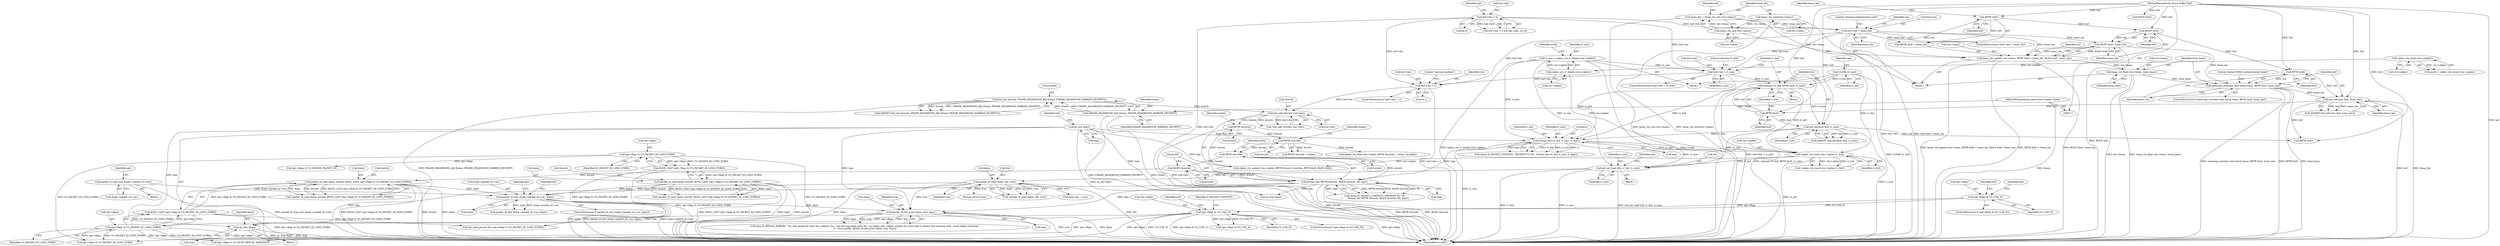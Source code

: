 digraph "0_openvpn_11d21349a4e7e38a025849479b36ace7c2eec2ee@API" {
"1000551" [label="(Call,gc_free (&gc))"];
"1000128" [label="(Call,gc_init (&gc))"];
"1000528" [label="(Call,packet_id_net_print (&pin, true, &gc))"];
"1000479" [label="(Call,packet_id_test (&opt->packet_id->rec, &pin))"];
"1000471" [label="(Call,packet_id_reap_test (&opt->packet_id->rec))"];
"1000374" [label="(Call,packet_id_read (&pin, &work, BOOL_CAST (opt->flags & CO_PACKET_ID_LONG_FORM)))"];
"1000355" [label="(Call,BLEN (&work))"];
"1000352" [label="(Call,BPTR (&work))"];
"1000335" [label="(Call,BPTR (&work))"];
"1000312" [label="(Call,BPTR (&work))"];
"1000298" [label="(Call,buf_safe (&work, buf->len))"];
"1000232" [label="(Call,buf_init (&work, FRAME_HEADROOM_ADJ (frame, FRAME_HEADROOM_MARKER_DECRYPT)))"];
"1000235" [label="(Call,FRAME_HEADROOM_ADJ (frame, FRAME_HEADROOM_MARKER_DECRYPT))"];
"1000121" [label="(MethodParameterIn,const struct frame* frame)"];
"1000280" [label="(Call,buf->len < 1)"];
"1000133" [label="(Call,buf->len > 0)"];
"1000174" [label="(Call,buf->len < hmac_len)"];
"1000167" [label="(Call,hmac_len = hmac_ctx_size (ctx->hmac))"];
"1000169" [label="(Call,hmac_ctx_size (ctx->hmac))"];
"1000163" [label="(Call,hmac_ctx_reset(ctx->hmac))"];
"1000248" [label="(Call,buf->len < iv_size)"];
"1000223" [label="(Call,iv_size = cipher_ctx_iv_length (ctx->cipher))"];
"1000225" [label="(Call,cipher_ctx_iv_length (ctx->cipher))"];
"1000218" [label="(Call,cipher_ctx_mode (ctx->cipher))"];
"1000379" [label="(Call,BOOL_CAST (opt->flags & CO_PACKET_ID_LONG_FORM))"];
"1000380" [label="(Call,opt->flags & CO_PACKET_ID_LONG_FORM)"];
"1000265" [label="(Call,opt->flags & CO_USE_IV)"];
"1000241" [label="(Call,opt->flags & CO_USE_IV)"];
"1000446" [label="(Call,packet_id_read (&pin, &work, BOOL_CAST (opt->flags & CO_PACKET_ID_LONG_FORM)))"];
"1000451" [label="(Call,BOOL_CAST (opt->flags & CO_PACKET_ID_LONG_FORM))"];
"1000452" [label="(Call,opt->flags & CO_PACKET_ID_LONG_FORM)"];
"1000418" [label="(Call,packet_id_read (&pin, &b, true))"];
"1000411" [label="(Call,buf_set_read (&b, iv_buf, iv_size))"];
"1000289" [label="(Call,cipher_ctx_reset (ctx->cipher, iv_buf))"];
"1000238" [label="(Call,CLEAR (iv_buf))"];
"1000273" [label="(Call,format_hex (iv_buf, iv_size, 0, &gc))"];
"1000255" [label="(Call,memcpy (iv_buf, BPTR (buf), iv_size))"];
"1000257" [label="(Call,BPTR (buf))"];
"1000207" [label="(Call,buf_advance (buf, hmac_len))"];
"1000201" [label="(Call,BPTR (buf))"];
"1000190" [label="(Call,BLEN (buf))"];
"1000186" [label="(Call,BPTR (buf))"];
"1000118" [label="(MethodParameterIn,struct buffer *buf)"];
"1000199" [label="(Call,memcmp_constant_time (local_hmac, BPTR (buf), hmac_len))"];
"1000193" [label="(Call,hmac_ctx_final (ctx->hmac, local_hmac))"];
"1000181" [label="(Call,hmac_ctx_update (ctx->hmac, BPTR (buf) + hmac_len, BLEN (buf) - hmac_len))"];
"1000189" [label="(Call,BLEN (buf) - hmac_len)"];
"1000261" [label="(Call,buf_advance (buf, iv_size))"];
"1000351" [label="(Call,format_hex (BPTR (&work), BLEN (&work), 80, &gc))"];
"1000167" [label="(Call,hmac_len = hmac_ctx_size (ctx->hmac))"];
"1000183" [label="(Identifier,ctx)"];
"1000173" [label="(ControlStructure,if (buf->len < hmac_len))"];
"1000445" [label="(Call,!packet_id_read (&pin, &work, BOOL_CAST (opt->flags & CO_PACKET_ID_LONG_FORM)))"];
"1000169" [label="(Call,hmac_ctx_size (ctx->hmac))"];
"1000168" [label="(Identifier,hmac_len)"];
"1000223" [label="(Call,iv_size = cipher_ctx_iv_length (ctx->cipher))"];
"1000137" [label="(Literal,0)"];
"1000532" [label="(Call,&gc)"];
"1000191" [label="(Identifier,buf)"];
"1000531" [label="(Identifier,true)"];
"1000206" [label="(Call,ASSERT (buf_advance (buf, hmac_len)))"];
"1000399" [label="(Block,)"];
"1000187" [label="(Identifier,buf)"];
"1000417" [label="(Call,!packet_id_read (&pin, &b, true))"];
"1000319" [label="(Call,BLEN (buf))"];
"1000351" [label="(Call,format_hex (BPTR (&work), BLEN (&work), 80, &gc))"];
"1000330" [label="(Call,cipher_ctx_final (ctx->cipher, BPTR (&work) + outlen, &outlen))"];
"1000185" [label="(Call,BPTR (buf) + hmac_len)"];
"1000139" [label="(Identifier,opt)"];
"1000556" [label="(MethodReturn,RET)"];
"1000334" [label="(Call,BPTR (&work) + outlen)"];
"1000348" [label="(Call,dmsg (D_PACKET_CONTENT, \"DECRYPT TO: %s\",\n\t       format_hex (BPTR (&work), BLEN (&work), 80, &gc)))"];
"1000317" [label="(Call,BPTR (buf))"];
"1000178" [label="(Identifier,hmac_len)"];
"1000373" [label="(Call,!packet_id_read (&pin, &work, BOOL_CAST (opt->flags & CO_PACKET_ID_LONG_FORM)))"];
"1000555" [label="(Identifier,false)"];
"1000273" [label="(Call,format_hex (iv_buf, iv_size, 0, &gc))"];
"1000335" [label="(Call,BPTR (&work))"];
"1000263" [label="(Identifier,iv_size)"];
"1000129" [label="(Call,&gc)"];
"1000207" [label="(Call,buf_advance (buf, hmac_len))"];
"1000199" [label="(Call,memcmp_constant_time (local_hmac, BPTR (buf), hmac_len))"];
"1000274" [label="(Identifier,iv_buf)"];
"1000281" [label="(Call,buf->len)"];
"1000280" [label="(Call,buf->len < 1)"];
"1000288" [label="(Call,!cipher_ctx_reset (ctx->cipher, iv_buf))"];
"1000193" [label="(Call,hmac_ctx_final (ctx->hmac, local_hmac))"];
"1000226" [label="(Call,ctx->cipher)"];
"1000275" [label="(Identifier,iv_size)"];
"1000242" [label="(Call,opt->flags)"];
"1000276" [label="(Literal,0)"];
"1000456" [label="(Identifier,CO_PACKET_ID_LONG_FORM)"];
"1000298" [label="(Call,buf_safe (&work, buf->len))"];
"1000175" [label="(Call,buf->len)"];
"1000357" [label="(Identifier,work)"];
"1000194" [label="(Call,ctx->hmac)"];
"1000163" [label="(Call,hmac_ctx_reset(ctx->hmac))"];
"1000190" [label="(Call,BLEN (buf))"];
"1000231" [label="(Call,ASSERT (buf_init (&work, FRAME_HEADROOM_ADJ (frame, FRAME_HEADROOM_MARKER_DECRYPT))))"];
"1000524" [label="(Call,msg (D_REPLAY_ERRORS, \"%s: bad packet ID (may be a replay): %s -- see the man page entry for --no-replay and --replay-window for more info or silence this warning with --mute-replay-warnings\",\n\t\t   error_prefix, packet_id_net_print (&pin, true, &gc)))"];
"1000463" [label="(Call,opt->flags & CO_IGNORE_PACKET_ID)"];
"1000181" [label="(Call,hmac_ctx_update (ctx->hmac, BPTR (buf) + hmac_len, BLEN (buf) - hmac_len))"];
"1000134" [label="(Call,buf->len)"];
"1000247" [label="(ControlStructure,if (buf->len < iv_size))"];
"1000128" [label="(Call,gc_init (&gc))"];
"1000426" [label="(Call,have_pin = true)"];
"1000259" [label="(Identifier,iv_size)"];
"1000402" [label="(Call,opt->flags & CO_USE_IV)"];
"1000421" [label="(Call,&b)"];
"1000234" [label="(Identifier,work)"];
"1000250" [label="(Identifier,buf)"];
"1000299" [label="(Call,&work)"];
"1000271" [label="(Identifier,D_PACKET_CONTENT)"];
"1000265" [label="(Call,opt->flags & CO_USE_IV)"];
"1000415" [label="(Identifier,iv_size)"];
"1000316" [label="(Identifier,outlen)"];
"1000202" [label="(Identifier,buf)"];
"1000192" [label="(Identifier,hmac_len)"];
"1000381" [label="(Call,opt->flags)"];
"1000225" [label="(Call,cipher_ctx_iv_length (ctx->cipher))"];
"1000186" [label="(Call,BPTR (buf))"];
"1000499" [label="(Call,opt->pid_persist && (opt->flags & CO_PACKET_ID_LONG_FORM))"];
"1000248" [label="(Call,buf->len < iv_size)"];
"1000241" [label="(Call,opt->flags & CO_USE_IV)"];
"1000236" [label="(Identifier,frame)"];
"1000472" [label="(Call,&opt->packet_id->rec)"];
"1000452" [label="(Call,opt->flags & CO_PACKET_ID_LONG_FORM)"];
"1000208" [label="(Identifier,buf)"];
"1000232" [label="(Call,buf_init (&work, FRAME_HEADROOM_ADJ (frame, FRAME_HEADROOM_MARKER_DECRYPT)))"];
"1000270" [label="(Call,dmsg (D_PACKET_CONTENT, \"DECRYPT IV: %s\", format_hex (iv_buf, iv_size, 0, &gc)))"];
"1000352" [label="(Call,BPTR (&work))"];
"1000353" [label="(Call,&work)"];
"1000356" [label="(Call,&work)"];
"1000266" [label="(Call,opt->flags)"];
"1000267" [label="(Identifier,opt)"];
"1000420" [label="(Identifier,pin)"];
"1000261" [label="(Call,buf_advance (buf, iv_size))"];
"1000243" [label="(Identifier,opt)"];
"1000529" [label="(Call,&pin)"];
"1000269" [label="(Identifier,CO_USE_IV)"];
"1000233" [label="(Call,&work)"];
"1000237" [label="(Identifier,FRAME_HEADROOM_MARKER_DECRYPT)"];
"1000478" [label="(ControlStructure,if (packet_id_test (&opt->packet_id->rec, &pin)))"];
"1000451" [label="(Call,BOOL_CAST (opt->flags & CO_PACKET_ID_LONG_FORM))"];
"1000423" [label="(Identifier,true)"];
"1000189" [label="(Call,BLEN (buf) - hmac_len)"];
"1000374" [label="(Call,packet_id_read (&pin, &work, BOOL_CAST (opt->flags & CO_PACKET_ID_LONG_FORM)))"];
"1000377" [label="(Call,&work)"];
"1000308" [label="(Call,cipher_ctx_update (ctx->cipher, BPTR (&work), &outlen, BPTR (buf), BLEN (buf)))"];
"1000118" [label="(MethodParameterIn,struct buffer *buf)"];
"1000201" [label="(Call,BPTR (buf))"];
"1000453" [label="(Call,opt->flags)"];
"1000262" [label="(Identifier,buf)"];
"1000336" [label="(Call,&work)"];
"1000257" [label="(Call,BPTR (buf))"];
"1000132" [label="(Call,buf->len > 0 && opt->key_ctx_bi)"];
"1000539" [label="(Call,gc_free (&gc))"];
"1000446" [label="(Call,packet_id_read (&pin, &work, BOOL_CAST (opt->flags & CO_PACKET_ID_LONG_FORM)))"];
"1000135" [label="(Identifier,buf)"];
"1000412" [label="(Call,&b)"];
"1000240" [label="(ControlStructure,if (opt->flags & CO_USE_IV))"];
"1000418" [label="(Call,packet_id_read (&pin, &b, true))"];
"1000521" [label="(Identifier,opt)"];
"1000209" [label="(Identifier,hmac_len)"];
"1000359" [label="(Call,&gc)"];
"1000122" [label="(Block,)"];
"1000379" [label="(Call,BOOL_CAST (opt->flags & CO_PACKET_ID_LONG_FORM))"];
"1000246" [label="(Block,)"];
"1000479" [label="(Call,packet_id_test (&opt->packet_id->rec, &pin))"];
"1000483" [label="(Identifier,opt)"];
"1000133" [label="(Call,buf->len > 0)"];
"1000290" [label="(Call,ctx->cipher)"];
"1000170" [label="(Call,ctx->hmac)"];
"1000238" [label="(Call,CLEAR (iv_buf))"];
"1000277" [label="(Call,&gc)"];
"1000503" [label="(Call,opt->flags & CO_PACKET_ID_LONG_FORM)"];
"1000449" [label="(Call,&work)"];
"1000164" [label="(Call,ctx->hmac)"];
"1000264" [label="(ControlStructure,if (opt->flags & CO_USE_IV))"];
"1000180" [label="(Literal,\"missing authentication info\")"];
"1000471" [label="(Call,packet_id_reap_test (&opt->packet_id->rec))"];
"1000297" [label="(Call,!buf_safe (&work, buf->len))"];
"1000205" [label="(Literal,\"packet HMAC authentication failed\")"];
"1000254" [label="(Literal,\"missing IV info\")"];
"1000380" [label="(Call,opt->flags & CO_PACKET_ID_LONG_FORM)"];
"1000493" [label="(Identifier,opt)"];
"1000249" [label="(Call,buf->len)"];
"1000235" [label="(Call,FRAME_HEADROOM_ADJ (frame, FRAME_HEADROOM_MARKER_DECRYPT))"];
"1000289" [label="(Call,cipher_ctx_reset (ctx->cipher, iv_buf))"];
"1000284" [label="(Literal,1)"];
"1000551" [label="(Call,gc_free (&gc))"];
"1000411" [label="(Call,buf_set_read (&b, iv_buf, iv_size))"];
"1000256" [label="(Identifier,iv_buf)"];
"1000528" [label="(Call,packet_id_net_print (&pin, true, &gc))"];
"1000301" [label="(Call,buf->len)"];
"1000219" [label="(Call,ctx->cipher)"];
"1000203" [label="(Identifier,hmac_len)"];
"1000470" [label="(Block,)"];
"1000375" [label="(Call,&pin)"];
"1000313" [label="(Call,&work)"];
"1000214" [label="(Block,)"];
"1000174" [label="(Call,buf->len < hmac_len)"];
"1000198" [label="(ControlStructure,if (memcmp_constant_time (local_hmac, BPTR (buf), hmac_len)))"];
"1000552" [label="(Call,&gc)"];
"1000224" [label="(Identifier,iv_size)"];
"1000255" [label="(Call,memcpy (iv_buf, BPTR (buf), iv_size))"];
"1000121" [label="(MethodParameterIn,const struct frame* frame)"];
"1000480" [label="(Call,&opt->packet_id->rec)"];
"1000160" [label="(Block,)"];
"1000239" [label="(Identifier,iv_buf)"];
"1000176" [label="(Identifier,buf)"];
"1000447" [label="(Call,&pin)"];
"1000279" [label="(ControlStructure,if (buf->len < 1))"];
"1000195" [label="(Identifier,ctx)"];
"1000358" [label="(Literal,80)"];
"1000384" [label="(Identifier,CO_PACKET_ID_LONG_FORM)"];
"1000414" [label="(Identifier,iv_buf)"];
"1000188" [label="(Identifier,hmac_len)"];
"1000200" [label="(Identifier,local_hmac)"];
"1000355" [label="(Call,BLEN (&work))"];
"1000218" [label="(Call,cipher_ctx_mode (ctx->cipher))"];
"1000282" [label="(Identifier,buf)"];
"1000419" [label="(Call,&pin)"];
"1000519" [label="(Call,opt->flags & CO_MUTE_REPLAY_WARNINGS)"];
"1000338" [label="(Identifier,outlen)"];
"1000258" [label="(Identifier,buf)"];
"1000542" [label="(Return,return true;)"];
"1000286" [label="(Literal,\"missing payload\")"];
"1000291" [label="(Identifier,ctx)"];
"1000252" [label="(Identifier,iv_size)"];
"1000486" [label="(Call,&pin)"];
"1000245" [label="(Identifier,CO_USE_IV)"];
"1000293" [label="(Identifier,iv_buf)"];
"1000312" [label="(Call,BPTR (&work))"];
"1000260" [label="(Call,ASSERT (buf_advance (buf, iv_size)))"];
"1000197" [label="(Identifier,local_hmac)"];
"1000489" [label="(Call,packet_id_add (&opt->packet_id->rec, &pin))"];
"1000182" [label="(Call,ctx->hmac)"];
"1000216" [label="(Call,mode = cipher_ctx_mode (ctx->cipher))"];
"1000551" -> "1000122"  [label="AST: "];
"1000551" -> "1000552"  [label="CFG: "];
"1000552" -> "1000551"  [label="AST: "];
"1000555" -> "1000551"  [label="CFG: "];
"1000551" -> "1000556"  [label="DDG: gc_free (&gc)"];
"1000551" -> "1000556"  [label="DDG: &gc"];
"1000128" -> "1000551"  [label="DDG: &gc"];
"1000528" -> "1000551"  [label="DDG: &gc"];
"1000351" -> "1000551"  [label="DDG: &gc"];
"1000128" -> "1000122"  [label="AST: "];
"1000128" -> "1000129"  [label="CFG: "];
"1000129" -> "1000128"  [label="AST: "];
"1000135" -> "1000128"  [label="CFG: "];
"1000128" -> "1000556"  [label="DDG: gc_init (&gc)"];
"1000128" -> "1000273"  [label="DDG: &gc"];
"1000128" -> "1000351"  [label="DDG: &gc"];
"1000128" -> "1000528"  [label="DDG: &gc"];
"1000128" -> "1000539"  [label="DDG: &gc"];
"1000528" -> "1000524"  [label="AST: "];
"1000528" -> "1000532"  [label="CFG: "];
"1000529" -> "1000528"  [label="AST: "];
"1000531" -> "1000528"  [label="AST: "];
"1000532" -> "1000528"  [label="AST: "];
"1000524" -> "1000528"  [label="CFG: "];
"1000528" -> "1000556"  [label="DDG: true"];
"1000528" -> "1000556"  [label="DDG: &pin"];
"1000528" -> "1000524"  [label="DDG: &pin"];
"1000528" -> "1000524"  [label="DDG: true"];
"1000528" -> "1000524"  [label="DDG: &gc"];
"1000479" -> "1000528"  [label="DDG: &pin"];
"1000418" -> "1000528"  [label="DDG: true"];
"1000351" -> "1000528"  [label="DDG: &gc"];
"1000479" -> "1000478"  [label="AST: "];
"1000479" -> "1000486"  [label="CFG: "];
"1000480" -> "1000479"  [label="AST: "];
"1000486" -> "1000479"  [label="AST: "];
"1000493" -> "1000479"  [label="CFG: "];
"1000521" -> "1000479"  [label="CFG: "];
"1000479" -> "1000556"  [label="DDG: &pin"];
"1000479" -> "1000556"  [label="DDG: packet_id_test (&opt->packet_id->rec, &pin)"];
"1000479" -> "1000556"  [label="DDG: &opt->packet_id->rec"];
"1000471" -> "1000479"  [label="DDG: &opt->packet_id->rec"];
"1000374" -> "1000479"  [label="DDG: &pin"];
"1000446" -> "1000479"  [label="DDG: &pin"];
"1000418" -> "1000479"  [label="DDG: &pin"];
"1000479" -> "1000489"  [label="DDG: &opt->packet_id->rec"];
"1000479" -> "1000489"  [label="DDG: &pin"];
"1000471" -> "1000470"  [label="AST: "];
"1000471" -> "1000472"  [label="CFG: "];
"1000472" -> "1000471"  [label="AST: "];
"1000483" -> "1000471"  [label="CFG: "];
"1000471" -> "1000556"  [label="DDG: packet_id_reap_test (&opt->packet_id->rec)"];
"1000374" -> "1000373"  [label="AST: "];
"1000374" -> "1000379"  [label="CFG: "];
"1000375" -> "1000374"  [label="AST: "];
"1000377" -> "1000374"  [label="AST: "];
"1000379" -> "1000374"  [label="AST: "];
"1000373" -> "1000374"  [label="CFG: "];
"1000374" -> "1000556"  [label="DDG: &work"];
"1000374" -> "1000556"  [label="DDG: &pin"];
"1000374" -> "1000556"  [label="DDG: BOOL_CAST (opt->flags & CO_PACKET_ID_LONG_FORM)"];
"1000374" -> "1000373"  [label="DDG: &pin"];
"1000374" -> "1000373"  [label="DDG: &work"];
"1000374" -> "1000373"  [label="DDG: BOOL_CAST (opt->flags & CO_PACKET_ID_LONG_FORM)"];
"1000355" -> "1000374"  [label="DDG: &work"];
"1000379" -> "1000374"  [label="DDG: opt->flags & CO_PACKET_ID_LONG_FORM"];
"1000355" -> "1000351"  [label="AST: "];
"1000355" -> "1000356"  [label="CFG: "];
"1000356" -> "1000355"  [label="AST: "];
"1000358" -> "1000355"  [label="CFG: "];
"1000355" -> "1000556"  [label="DDG: &work"];
"1000355" -> "1000351"  [label="DDG: &work"];
"1000352" -> "1000355"  [label="DDG: &work"];
"1000352" -> "1000351"  [label="AST: "];
"1000352" -> "1000353"  [label="CFG: "];
"1000353" -> "1000352"  [label="AST: "];
"1000357" -> "1000352"  [label="CFG: "];
"1000352" -> "1000351"  [label="DDG: &work"];
"1000335" -> "1000352"  [label="DDG: &work"];
"1000335" -> "1000334"  [label="AST: "];
"1000335" -> "1000336"  [label="CFG: "];
"1000336" -> "1000335"  [label="AST: "];
"1000338" -> "1000335"  [label="CFG: "];
"1000335" -> "1000330"  [label="DDG: &work"];
"1000335" -> "1000334"  [label="DDG: &work"];
"1000312" -> "1000335"  [label="DDG: &work"];
"1000312" -> "1000308"  [label="AST: "];
"1000312" -> "1000313"  [label="CFG: "];
"1000313" -> "1000312"  [label="AST: "];
"1000316" -> "1000312"  [label="CFG: "];
"1000312" -> "1000308"  [label="DDG: &work"];
"1000298" -> "1000312"  [label="DDG: &work"];
"1000298" -> "1000297"  [label="AST: "];
"1000298" -> "1000301"  [label="CFG: "];
"1000299" -> "1000298"  [label="AST: "];
"1000301" -> "1000298"  [label="AST: "];
"1000297" -> "1000298"  [label="CFG: "];
"1000298" -> "1000556"  [label="DDG: buf->len"];
"1000298" -> "1000297"  [label="DDG: &work"];
"1000298" -> "1000297"  [label="DDG: buf->len"];
"1000232" -> "1000298"  [label="DDG: &work"];
"1000280" -> "1000298"  [label="DDG: buf->len"];
"1000232" -> "1000231"  [label="AST: "];
"1000232" -> "1000235"  [label="CFG: "];
"1000233" -> "1000232"  [label="AST: "];
"1000235" -> "1000232"  [label="AST: "];
"1000231" -> "1000232"  [label="CFG: "];
"1000232" -> "1000556"  [label="DDG: FRAME_HEADROOM_ADJ (frame, FRAME_HEADROOM_MARKER_DECRYPT)"];
"1000232" -> "1000231"  [label="DDG: &work"];
"1000232" -> "1000231"  [label="DDG: FRAME_HEADROOM_ADJ (frame, FRAME_HEADROOM_MARKER_DECRYPT)"];
"1000235" -> "1000232"  [label="DDG: frame"];
"1000235" -> "1000232"  [label="DDG: FRAME_HEADROOM_MARKER_DECRYPT"];
"1000235" -> "1000237"  [label="CFG: "];
"1000236" -> "1000235"  [label="AST: "];
"1000237" -> "1000235"  [label="AST: "];
"1000235" -> "1000556"  [label="DDG: FRAME_HEADROOM_MARKER_DECRYPT"];
"1000235" -> "1000556"  [label="DDG: frame"];
"1000121" -> "1000235"  [label="DDG: frame"];
"1000121" -> "1000117"  [label="AST: "];
"1000121" -> "1000556"  [label="DDG: frame"];
"1000280" -> "1000279"  [label="AST: "];
"1000280" -> "1000284"  [label="CFG: "];
"1000281" -> "1000280"  [label="AST: "];
"1000284" -> "1000280"  [label="AST: "];
"1000286" -> "1000280"  [label="CFG: "];
"1000291" -> "1000280"  [label="CFG: "];
"1000280" -> "1000556"  [label="DDG: buf->len < 1"];
"1000133" -> "1000280"  [label="DDG: buf->len"];
"1000174" -> "1000280"  [label="DDG: buf->len"];
"1000248" -> "1000280"  [label="DDG: buf->len"];
"1000133" -> "1000132"  [label="AST: "];
"1000133" -> "1000137"  [label="CFG: "];
"1000134" -> "1000133"  [label="AST: "];
"1000137" -> "1000133"  [label="AST: "];
"1000139" -> "1000133"  [label="CFG: "];
"1000132" -> "1000133"  [label="CFG: "];
"1000133" -> "1000556"  [label="DDG: buf->len"];
"1000133" -> "1000132"  [label="DDG: buf->len"];
"1000133" -> "1000132"  [label="DDG: 0"];
"1000133" -> "1000174"  [label="DDG: buf->len"];
"1000133" -> "1000248"  [label="DDG: buf->len"];
"1000174" -> "1000173"  [label="AST: "];
"1000174" -> "1000178"  [label="CFG: "];
"1000175" -> "1000174"  [label="AST: "];
"1000178" -> "1000174"  [label="AST: "];
"1000180" -> "1000174"  [label="CFG: "];
"1000183" -> "1000174"  [label="CFG: "];
"1000174" -> "1000556"  [label="DDG: buf->len < hmac_len"];
"1000174" -> "1000556"  [label="DDG: buf->len"];
"1000167" -> "1000174"  [label="DDG: hmac_len"];
"1000174" -> "1000181"  [label="DDG: hmac_len"];
"1000174" -> "1000185"  [label="DDG: hmac_len"];
"1000174" -> "1000189"  [label="DDG: hmac_len"];
"1000174" -> "1000248"  [label="DDG: buf->len"];
"1000167" -> "1000160"  [label="AST: "];
"1000167" -> "1000169"  [label="CFG: "];
"1000168" -> "1000167"  [label="AST: "];
"1000169" -> "1000167"  [label="AST: "];
"1000176" -> "1000167"  [label="CFG: "];
"1000167" -> "1000556"  [label="DDG: hmac_ctx_size (ctx->hmac)"];
"1000169" -> "1000167"  [label="DDG: ctx->hmac"];
"1000169" -> "1000170"  [label="CFG: "];
"1000170" -> "1000169"  [label="AST: "];
"1000163" -> "1000169"  [label="DDG: ctx->hmac"];
"1000169" -> "1000181"  [label="DDG: ctx->hmac"];
"1000163" -> "1000160"  [label="AST: "];
"1000163" -> "1000164"  [label="CFG: "];
"1000164" -> "1000163"  [label="AST: "];
"1000168" -> "1000163"  [label="CFG: "];
"1000163" -> "1000556"  [label="DDG: hmac_ctx_reset(ctx->hmac)"];
"1000248" -> "1000247"  [label="AST: "];
"1000248" -> "1000252"  [label="CFG: "];
"1000249" -> "1000248"  [label="AST: "];
"1000252" -> "1000248"  [label="AST: "];
"1000254" -> "1000248"  [label="CFG: "];
"1000256" -> "1000248"  [label="CFG: "];
"1000248" -> "1000556"  [label="DDG: buf->len < iv_size"];
"1000223" -> "1000248"  [label="DDG: iv_size"];
"1000248" -> "1000255"  [label="DDG: iv_size"];
"1000223" -> "1000214"  [label="AST: "];
"1000223" -> "1000225"  [label="CFG: "];
"1000224" -> "1000223"  [label="AST: "];
"1000225" -> "1000223"  [label="AST: "];
"1000234" -> "1000223"  [label="CFG: "];
"1000223" -> "1000556"  [label="DDG: cipher_ctx_iv_length (ctx->cipher)"];
"1000223" -> "1000556"  [label="DDG: iv_size"];
"1000225" -> "1000223"  [label="DDG: ctx->cipher"];
"1000223" -> "1000273"  [label="DDG: iv_size"];
"1000223" -> "1000411"  [label="DDG: iv_size"];
"1000225" -> "1000226"  [label="CFG: "];
"1000226" -> "1000225"  [label="AST: "];
"1000218" -> "1000225"  [label="DDG: ctx->cipher"];
"1000225" -> "1000289"  [label="DDG: ctx->cipher"];
"1000218" -> "1000216"  [label="AST: "];
"1000218" -> "1000219"  [label="CFG: "];
"1000219" -> "1000218"  [label="AST: "];
"1000216" -> "1000218"  [label="CFG: "];
"1000218" -> "1000216"  [label="DDG: ctx->cipher"];
"1000379" -> "1000380"  [label="CFG: "];
"1000380" -> "1000379"  [label="AST: "];
"1000379" -> "1000556"  [label="DDG: opt->flags & CO_PACKET_ID_LONG_FORM"];
"1000380" -> "1000379"  [label="DDG: opt->flags"];
"1000380" -> "1000379"  [label="DDG: CO_PACKET_ID_LONG_FORM"];
"1000379" -> "1000499"  [label="DDG: opt->flags & CO_PACKET_ID_LONG_FORM"];
"1000380" -> "1000384"  [label="CFG: "];
"1000381" -> "1000380"  [label="AST: "];
"1000384" -> "1000380"  [label="AST: "];
"1000380" -> "1000556"  [label="DDG: CO_PACKET_ID_LONG_FORM"];
"1000380" -> "1000556"  [label="DDG: opt->flags"];
"1000265" -> "1000380"  [label="DDG: opt->flags"];
"1000380" -> "1000503"  [label="DDG: opt->flags"];
"1000380" -> "1000503"  [label="DDG: CO_PACKET_ID_LONG_FORM"];
"1000380" -> "1000519"  [label="DDG: opt->flags"];
"1000265" -> "1000264"  [label="AST: "];
"1000265" -> "1000269"  [label="CFG: "];
"1000266" -> "1000265"  [label="AST: "];
"1000269" -> "1000265"  [label="AST: "];
"1000271" -> "1000265"  [label="CFG: "];
"1000282" -> "1000265"  [label="CFG: "];
"1000265" -> "1000556"  [label="DDG: CO_USE_IV"];
"1000265" -> "1000556"  [label="DDG: opt->flags & CO_USE_IV"];
"1000265" -> "1000556"  [label="DDG: opt->flags"];
"1000241" -> "1000265"  [label="DDG: opt->flags"];
"1000241" -> "1000265"  [label="DDG: CO_USE_IV"];
"1000265" -> "1000402"  [label="DDG: opt->flags"];
"1000265" -> "1000402"  [label="DDG: CO_USE_IV"];
"1000265" -> "1000503"  [label="DDG: opt->flags"];
"1000265" -> "1000519"  [label="DDG: opt->flags"];
"1000241" -> "1000240"  [label="AST: "];
"1000241" -> "1000245"  [label="CFG: "];
"1000242" -> "1000241"  [label="AST: "];
"1000245" -> "1000241"  [label="AST: "];
"1000250" -> "1000241"  [label="CFG: "];
"1000267" -> "1000241"  [label="CFG: "];
"1000446" -> "1000445"  [label="AST: "];
"1000446" -> "1000451"  [label="CFG: "];
"1000447" -> "1000446"  [label="AST: "];
"1000449" -> "1000446"  [label="AST: "];
"1000451" -> "1000446"  [label="AST: "];
"1000445" -> "1000446"  [label="CFG: "];
"1000446" -> "1000556"  [label="DDG: &pin"];
"1000446" -> "1000556"  [label="DDG: &work"];
"1000446" -> "1000556"  [label="DDG: BOOL_CAST (opt->flags & CO_PACKET_ID_LONG_FORM)"];
"1000446" -> "1000445"  [label="DDG: &pin"];
"1000446" -> "1000445"  [label="DDG: &work"];
"1000446" -> "1000445"  [label="DDG: BOOL_CAST (opt->flags & CO_PACKET_ID_LONG_FORM)"];
"1000451" -> "1000446"  [label="DDG: opt->flags & CO_PACKET_ID_LONG_FORM"];
"1000451" -> "1000452"  [label="CFG: "];
"1000452" -> "1000451"  [label="AST: "];
"1000451" -> "1000556"  [label="DDG: opt->flags & CO_PACKET_ID_LONG_FORM"];
"1000452" -> "1000451"  [label="DDG: opt->flags"];
"1000452" -> "1000451"  [label="DDG: CO_PACKET_ID_LONG_FORM"];
"1000451" -> "1000499"  [label="DDG: opt->flags & CO_PACKET_ID_LONG_FORM"];
"1000452" -> "1000456"  [label="CFG: "];
"1000453" -> "1000452"  [label="AST: "];
"1000456" -> "1000452"  [label="AST: "];
"1000452" -> "1000556"  [label="DDG: CO_PACKET_ID_LONG_FORM"];
"1000452" -> "1000463"  [label="DDG: opt->flags"];
"1000452" -> "1000503"  [label="DDG: CO_PACKET_ID_LONG_FORM"];
"1000418" -> "1000417"  [label="AST: "];
"1000418" -> "1000423"  [label="CFG: "];
"1000419" -> "1000418"  [label="AST: "];
"1000421" -> "1000418"  [label="AST: "];
"1000423" -> "1000418"  [label="AST: "];
"1000417" -> "1000418"  [label="CFG: "];
"1000418" -> "1000556"  [label="DDG: &b"];
"1000418" -> "1000556"  [label="DDG: &pin"];
"1000418" -> "1000417"  [label="DDG: &pin"];
"1000418" -> "1000417"  [label="DDG: &b"];
"1000418" -> "1000417"  [label="DDG: true"];
"1000411" -> "1000418"  [label="DDG: &b"];
"1000418" -> "1000426"  [label="DDG: true"];
"1000418" -> "1000542"  [label="DDG: true"];
"1000411" -> "1000399"  [label="AST: "];
"1000411" -> "1000415"  [label="CFG: "];
"1000412" -> "1000411"  [label="AST: "];
"1000414" -> "1000411"  [label="AST: "];
"1000415" -> "1000411"  [label="AST: "];
"1000420" -> "1000411"  [label="CFG: "];
"1000411" -> "1000556"  [label="DDG: buf_set_read (&b, iv_buf, iv_size)"];
"1000411" -> "1000556"  [label="DDG: iv_buf"];
"1000411" -> "1000556"  [label="DDG: iv_size"];
"1000289" -> "1000411"  [label="DDG: iv_buf"];
"1000273" -> "1000411"  [label="DDG: iv_size"];
"1000261" -> "1000411"  [label="DDG: iv_size"];
"1000289" -> "1000288"  [label="AST: "];
"1000289" -> "1000293"  [label="CFG: "];
"1000290" -> "1000289"  [label="AST: "];
"1000293" -> "1000289"  [label="AST: "];
"1000288" -> "1000289"  [label="CFG: "];
"1000289" -> "1000556"  [label="DDG: iv_buf"];
"1000289" -> "1000288"  [label="DDG: ctx->cipher"];
"1000289" -> "1000288"  [label="DDG: iv_buf"];
"1000238" -> "1000289"  [label="DDG: iv_buf"];
"1000273" -> "1000289"  [label="DDG: iv_buf"];
"1000255" -> "1000289"  [label="DDG: iv_buf"];
"1000289" -> "1000308"  [label="DDG: ctx->cipher"];
"1000238" -> "1000214"  [label="AST: "];
"1000238" -> "1000239"  [label="CFG: "];
"1000239" -> "1000238"  [label="AST: "];
"1000243" -> "1000238"  [label="CFG: "];
"1000238" -> "1000556"  [label="DDG: CLEAR (iv_buf)"];
"1000238" -> "1000255"  [label="DDG: iv_buf"];
"1000238" -> "1000273"  [label="DDG: iv_buf"];
"1000273" -> "1000270"  [label="AST: "];
"1000273" -> "1000277"  [label="CFG: "];
"1000274" -> "1000273"  [label="AST: "];
"1000275" -> "1000273"  [label="AST: "];
"1000276" -> "1000273"  [label="AST: "];
"1000277" -> "1000273"  [label="AST: "];
"1000270" -> "1000273"  [label="CFG: "];
"1000273" -> "1000556"  [label="DDG: iv_size"];
"1000273" -> "1000270"  [label="DDG: iv_buf"];
"1000273" -> "1000270"  [label="DDG: iv_size"];
"1000273" -> "1000270"  [label="DDG: 0"];
"1000273" -> "1000270"  [label="DDG: &gc"];
"1000255" -> "1000273"  [label="DDG: iv_buf"];
"1000261" -> "1000273"  [label="DDG: iv_size"];
"1000273" -> "1000351"  [label="DDG: &gc"];
"1000255" -> "1000246"  [label="AST: "];
"1000255" -> "1000259"  [label="CFG: "];
"1000256" -> "1000255"  [label="AST: "];
"1000257" -> "1000255"  [label="AST: "];
"1000259" -> "1000255"  [label="AST: "];
"1000262" -> "1000255"  [label="CFG: "];
"1000255" -> "1000556"  [label="DDG: memcpy (iv_buf, BPTR (buf), iv_size)"];
"1000257" -> "1000255"  [label="DDG: buf"];
"1000255" -> "1000261"  [label="DDG: iv_size"];
"1000257" -> "1000258"  [label="CFG: "];
"1000258" -> "1000257"  [label="AST: "];
"1000259" -> "1000257"  [label="CFG: "];
"1000207" -> "1000257"  [label="DDG: buf"];
"1000118" -> "1000257"  [label="DDG: buf"];
"1000257" -> "1000261"  [label="DDG: buf"];
"1000207" -> "1000206"  [label="AST: "];
"1000207" -> "1000209"  [label="CFG: "];
"1000208" -> "1000207"  [label="AST: "];
"1000209" -> "1000207"  [label="AST: "];
"1000206" -> "1000207"  [label="CFG: "];
"1000207" -> "1000556"  [label="DDG: hmac_len"];
"1000207" -> "1000556"  [label="DDG: buf"];
"1000207" -> "1000206"  [label="DDG: buf"];
"1000207" -> "1000206"  [label="DDG: hmac_len"];
"1000201" -> "1000207"  [label="DDG: buf"];
"1000118" -> "1000207"  [label="DDG: buf"];
"1000199" -> "1000207"  [label="DDG: hmac_len"];
"1000207" -> "1000317"  [label="DDG: buf"];
"1000201" -> "1000199"  [label="AST: "];
"1000201" -> "1000202"  [label="CFG: "];
"1000202" -> "1000201"  [label="AST: "];
"1000203" -> "1000201"  [label="CFG: "];
"1000201" -> "1000199"  [label="DDG: buf"];
"1000190" -> "1000201"  [label="DDG: buf"];
"1000118" -> "1000201"  [label="DDG: buf"];
"1000190" -> "1000189"  [label="AST: "];
"1000190" -> "1000191"  [label="CFG: "];
"1000191" -> "1000190"  [label="AST: "];
"1000192" -> "1000190"  [label="CFG: "];
"1000190" -> "1000189"  [label="DDG: buf"];
"1000186" -> "1000190"  [label="DDG: buf"];
"1000118" -> "1000190"  [label="DDG: buf"];
"1000186" -> "1000185"  [label="AST: "];
"1000186" -> "1000187"  [label="CFG: "];
"1000187" -> "1000186"  [label="AST: "];
"1000188" -> "1000186"  [label="CFG: "];
"1000186" -> "1000181"  [label="DDG: buf"];
"1000186" -> "1000185"  [label="DDG: buf"];
"1000118" -> "1000186"  [label="DDG: buf"];
"1000118" -> "1000117"  [label="AST: "];
"1000118" -> "1000556"  [label="DDG: buf"];
"1000118" -> "1000261"  [label="DDG: buf"];
"1000118" -> "1000317"  [label="DDG: buf"];
"1000118" -> "1000319"  [label="DDG: buf"];
"1000199" -> "1000198"  [label="AST: "];
"1000199" -> "1000203"  [label="CFG: "];
"1000200" -> "1000199"  [label="AST: "];
"1000203" -> "1000199"  [label="AST: "];
"1000205" -> "1000199"  [label="CFG: "];
"1000208" -> "1000199"  [label="CFG: "];
"1000199" -> "1000556"  [label="DDG: BPTR (buf)"];
"1000199" -> "1000556"  [label="DDG: local_hmac"];
"1000199" -> "1000556"  [label="DDG: memcmp_constant_time (local_hmac, BPTR (buf), hmac_len)"];
"1000193" -> "1000199"  [label="DDG: local_hmac"];
"1000189" -> "1000199"  [label="DDG: hmac_len"];
"1000193" -> "1000160"  [label="AST: "];
"1000193" -> "1000197"  [label="CFG: "];
"1000194" -> "1000193"  [label="AST: "];
"1000197" -> "1000193"  [label="AST: "];
"1000200" -> "1000193"  [label="CFG: "];
"1000193" -> "1000556"  [label="DDG: ctx->hmac"];
"1000193" -> "1000556"  [label="DDG: hmac_ctx_final (ctx->hmac, local_hmac)"];
"1000181" -> "1000193"  [label="DDG: ctx->hmac"];
"1000181" -> "1000160"  [label="AST: "];
"1000181" -> "1000189"  [label="CFG: "];
"1000182" -> "1000181"  [label="AST: "];
"1000185" -> "1000181"  [label="AST: "];
"1000189" -> "1000181"  [label="AST: "];
"1000195" -> "1000181"  [label="CFG: "];
"1000181" -> "1000556"  [label="DDG: BPTR (buf) + hmac_len"];
"1000181" -> "1000556"  [label="DDG: BLEN (buf) - hmac_len"];
"1000181" -> "1000556"  [label="DDG: hmac_ctx_update (ctx->hmac, BPTR (buf) + hmac_len, BLEN (buf) - hmac_len)"];
"1000189" -> "1000181"  [label="DDG: BLEN (buf)"];
"1000189" -> "1000181"  [label="DDG: hmac_len"];
"1000189" -> "1000192"  [label="CFG: "];
"1000192" -> "1000189"  [label="AST: "];
"1000189" -> "1000556"  [label="DDG: BLEN (buf)"];
"1000261" -> "1000260"  [label="AST: "];
"1000261" -> "1000263"  [label="CFG: "];
"1000262" -> "1000261"  [label="AST: "];
"1000263" -> "1000261"  [label="AST: "];
"1000260" -> "1000261"  [label="CFG: "];
"1000261" -> "1000556"  [label="DDG: iv_size"];
"1000261" -> "1000260"  [label="DDG: buf"];
"1000261" -> "1000260"  [label="DDG: iv_size"];
"1000261" -> "1000317"  [label="DDG: buf"];
"1000351" -> "1000348"  [label="AST: "];
"1000351" -> "1000359"  [label="CFG: "];
"1000358" -> "1000351"  [label="AST: "];
"1000359" -> "1000351"  [label="AST: "];
"1000348" -> "1000351"  [label="CFG: "];
"1000351" -> "1000556"  [label="DDG: BPTR (&work)"];
"1000351" -> "1000556"  [label="DDG: BLEN (&work)"];
"1000351" -> "1000348"  [label="DDG: BPTR (&work)"];
"1000351" -> "1000348"  [label="DDG: BLEN (&work)"];
"1000351" -> "1000348"  [label="DDG: 80"];
"1000351" -> "1000348"  [label="DDG: &gc"];
"1000351" -> "1000539"  [label="DDG: &gc"];
}
